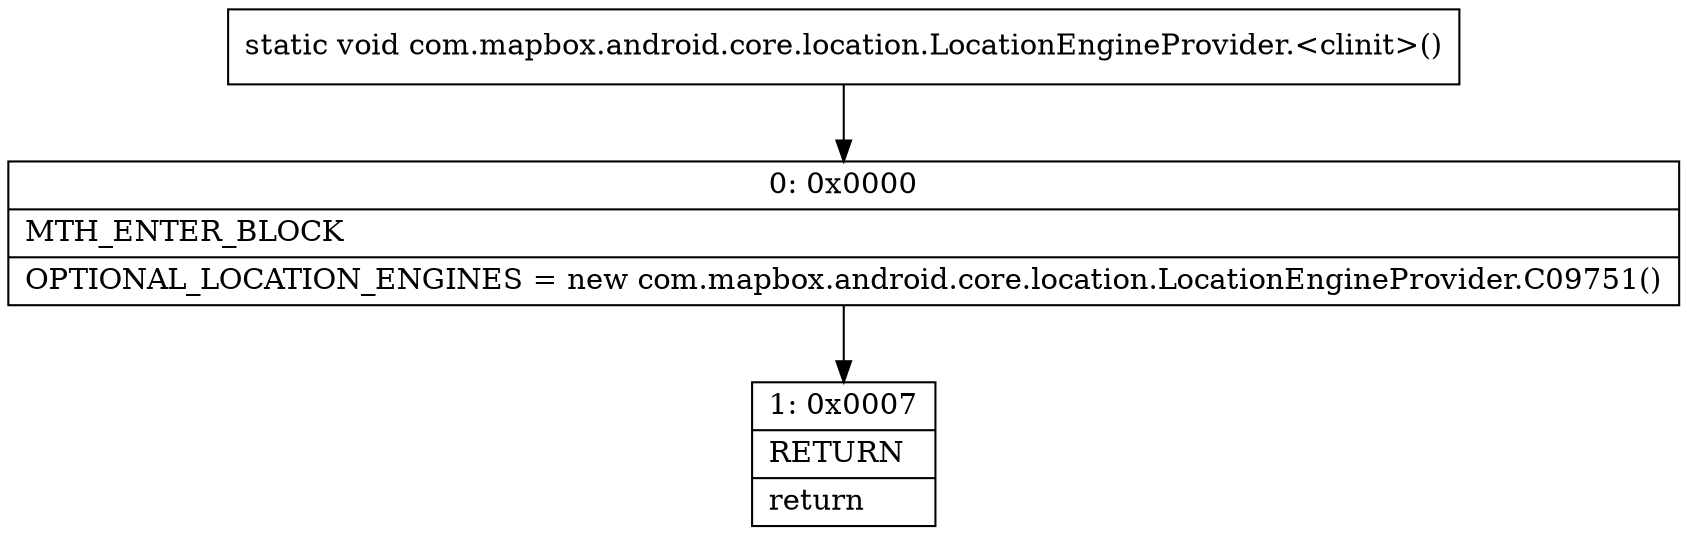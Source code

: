 digraph "CFG forcom.mapbox.android.core.location.LocationEngineProvider.\<clinit\>()V" {
Node_0 [shape=record,label="{0\:\ 0x0000|MTH_ENTER_BLOCK\l|OPTIONAL_LOCATION_ENGINES = new com.mapbox.android.core.location.LocationEngineProvider.C09751()\l}"];
Node_1 [shape=record,label="{1\:\ 0x0007|RETURN\l|return\l}"];
MethodNode[shape=record,label="{static void com.mapbox.android.core.location.LocationEngineProvider.\<clinit\>() }"];
MethodNode -> Node_0;
Node_0 -> Node_1;
}

